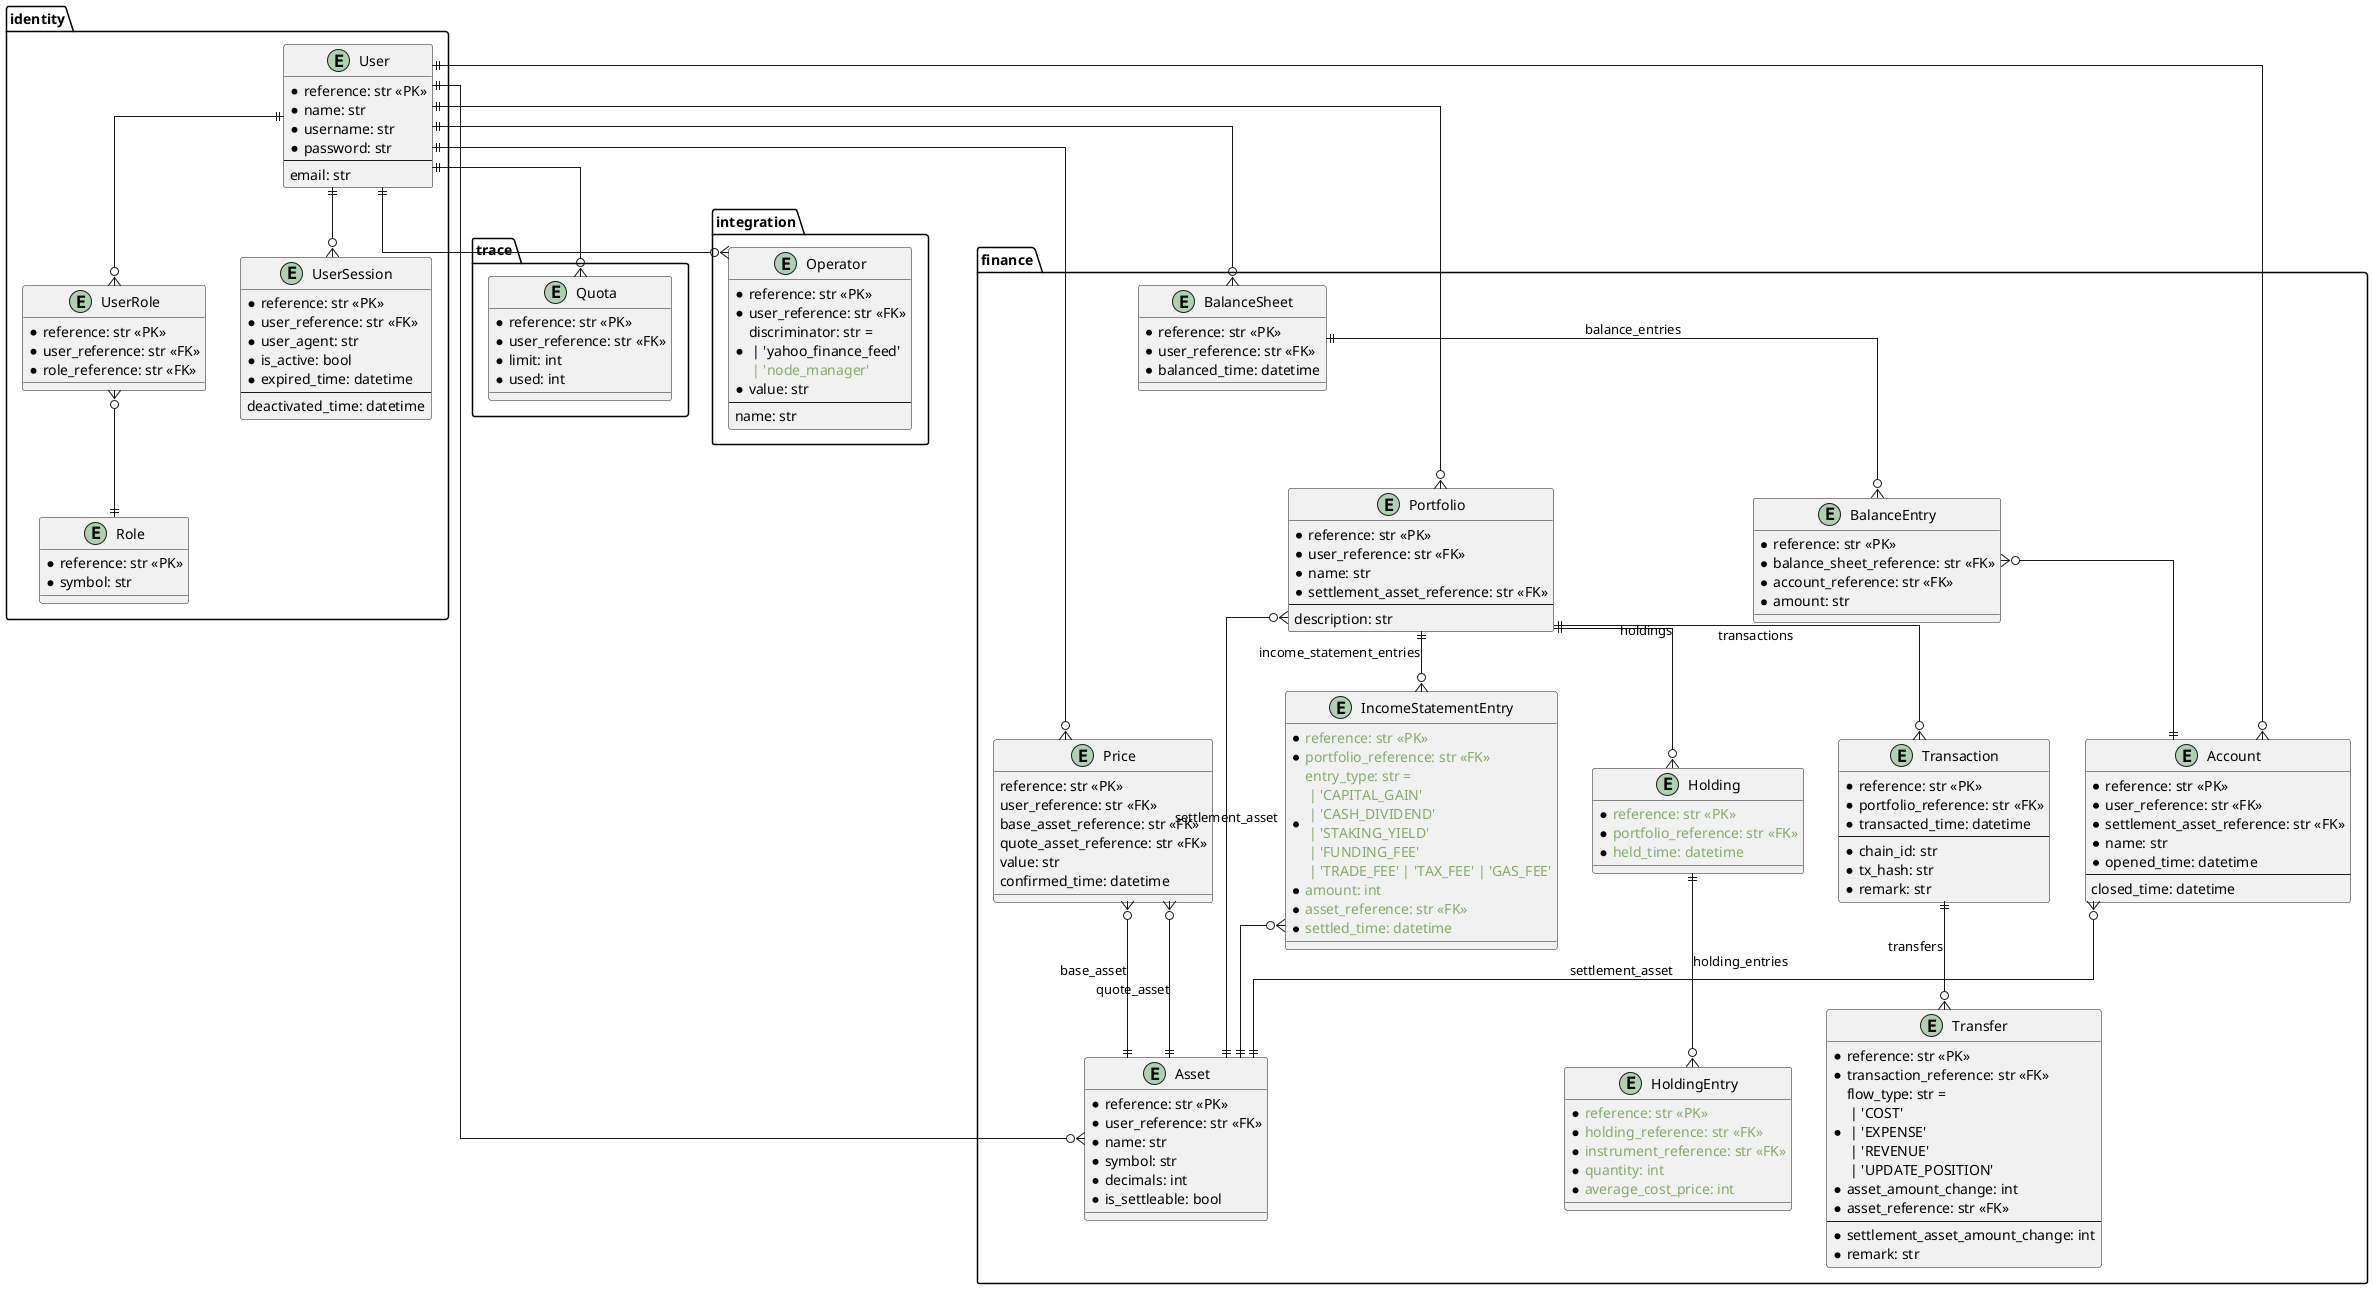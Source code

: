 @startuml chore_master_entities

!function $add($a)
!return "<color:#87A96B>" + $a + "</color>"
!endfunction

!function $remove($a)
!return "<color:#BA0021>" + $a + "</color>"
!endfunction

skinparam backgroundColor transparent
skinparam linetype ortho

package identity {
  entity "User" {
    * reference: str <<PK>>
    * name: str
    * username: str
    * password: str
    --
    email: str
  }

  entity "Role" {
    * reference: str <<PK>>
    * symbol: str
  }

  entity "UserRole" {
    * reference: str <<PK>>
    * user_reference: str <<FK>>
    * role_reference: str <<FK>>
  }

  entity "UserSession" {
    * reference: str <<PK>>
    * user_reference: str <<FK>>
    * user_agent: str
    * is_active: bool
    * expired_time: datetime
    --
    deactivated_time: datetime
  }
}

package trace {
  entity "Quota" {
    * reference: str <<PK>>
    * user_reference: str <<FK>>
    * limit: int
    * used: int
  }
}

package integration {
  entity "Operator" {
    * reference: str <<PK>>
    * user_reference: str <<FK>>
    * discriminator: str = \n | 'yahoo_finance_feed' \n $add("| 'node_manager'")
    * value: str
    --
    name: str
  }
}

package finance {
  entity "Asset" {
    * reference: str <<PK>>
    * user_reference: str <<FK>>
    * name: str
    * symbol: str
    * decimals: int
    * is_settleable: bool
  }

  entity "Price" {
    reference: str <<PK>>
    user_reference: str <<FK>>
    base_asset_reference: str <<FK>>
    quote_asset_reference: str <<FK>>
    value: str
    confirmed_time: datetime
  }

  entity "Account" {
    * reference: str <<PK>>
    * user_reference: str <<FK>>
    * settlement_asset_reference: str <<FK>>
    * name: str
    * opened_time: datetime
    --
    closed_time: datetime
  }

  entity "BalanceSheet" {
    * reference: str <<PK>>
    * user_reference: str <<FK>>
    * balanced_time: datetime
  }

  entity "BalanceEntry" {
    * reference: str <<PK>>
    * balance_sheet_reference: str <<FK>>
    * account_reference: str <<FK>>
    * amount: str
  }

  entity "Portfolio" {
    * reference: str <<PK>>
    * user_reference: str <<FK>>
    * name: str
    * settlement_asset_reference: str <<FK>>
    --
    description: str
  }

  entity "Transaction" {
    * reference: str <<PK>>
    * portfolio_reference: str <<FK>>
    * transacted_time: datetime
    --
    * chain_id: str
    * tx_hash: str
    * remark: str
  }

  entity "Transfer" {
    * reference: str <<PK>>
    * transaction_reference: str <<FK>>
    * flow_type: str = \n | 'COST' \n | 'EXPENSE' \n | 'REVENUE' \n | 'UPDATE_POSITION'
    * asset_amount_change: int
    * asset_reference: str <<FK>>
    --
    * settlement_asset_amount_change: int
    * remark: str
  }

  entity "IncomeStatementEntry" {
    * $add("reference: str <<PK>>")
    * $add("portfolio_reference: str <<FK>>")
    * $add("entry_type: str =") \n $add("| 'CAPITAL_GAIN'") \n $add("| 'CASH_DIVIDEND'") \n $add("| 'STAKING_YIELD'") \n $add("| 'FUNDING_FEE'") \n $add("| 'TRADE_FEE' | 'TAX_FEE' | 'GAS_FEE'")
    * $add("amount: int")
    * $add("asset_reference: str <<FK>>")
    * $add("settled_time: datetime")
  }

  entity "Holding" {
    * $add("reference: str <<PK>>")
    * $add("portfolio_reference: str <<FK>>")
    * $add("held_time: datetime")
  }

  entity "HoldingEntry" { 
    * $add("reference: str <<PK>>")
    * $add("holding_reference: str <<FK>>")
    * $add("instrument_reference: str <<FK>>")
    * $add("quantity: int")
    * $add("average_cost_price: int")
  }
}

'Zero or One  |o--
'Exactly One  ||--
'Zero or Many }o--
'One or Many  }|--

User                 ||--o{ UserRole
User                 ||--o{ UserSession
User                 ||--o{ Operator
User                 ||--o{ Account
User                 ||--o{ BalanceSheet
User                 ||--o{ Asset
User                 ||--o{ Price
User                 ||--o{ Portfolio
User                 ||--o{ Quota

UserRole             }o--|| Role

Price                }o--|| Asset: base_asset
Price                }o--|| Asset: quote_asset

Account              }o--|| Asset: settlement_asset

BalanceSheet         ||--o{ BalanceEntry: balance_entries

BalanceEntry         }o--|| Account

Portfolio            }o--|| Asset: settlement_asset
Portfolio            ||--o{ Transaction: transactions
Portfolio            ||--o{ IncomeStatementEntry: income_statement_entries
Portfolio            ||--o{ Holding: holdings

Transaction          ||--o{ Transfer: transfers

IncomeStatementEntry }o--|| Asset

Holding              ||--o{ HoldingEntry: holding_entries

@enduml